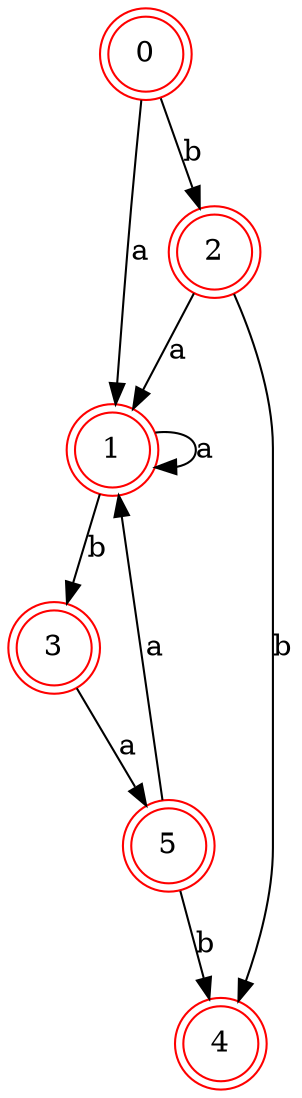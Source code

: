 digraph {
	0 [label="0" color=red shape=doublecircle]
	1 [label="1" color=red shape=doublecircle]
	2 [label="2" color=red shape=doublecircle]
	3 [label="3" color=red shape=doublecircle]
	4 [label="4" color=red shape=doublecircle]
	5 [label="5" color=red shape=doublecircle]
	0 -> 1 [label="a"]
	0 -> 2 [label="b"]
	1 -> 1 [label="a"]
	1 -> 3 [label="b"]
	2 -> 1 [label="a"]
	2 -> 4 [label="b"]
	3 -> 5 [label="a"]
	5 -> 1 [label="a"]
	5 -> 4 [label="b"]
}